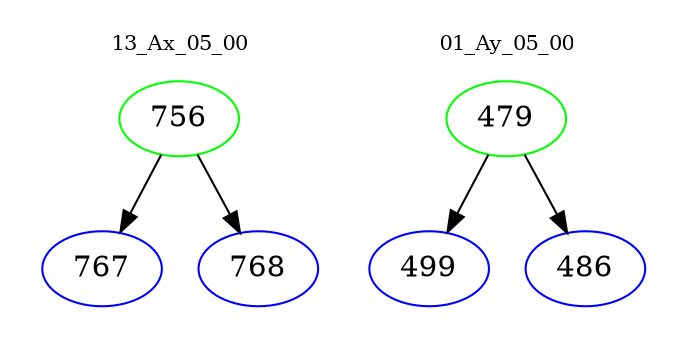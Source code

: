 digraph{
subgraph cluster_0 {
color = white
label = "13_Ax_05_00";
fontsize=10;
T0_756 [label="756", color="green"]
T0_756 -> T0_767 [color="black"]
T0_767 [label="767", color="blue"]
T0_756 -> T0_768 [color="black"]
T0_768 [label="768", color="blue"]
}
subgraph cluster_1 {
color = white
label = "01_Ay_05_00";
fontsize=10;
T1_479 [label="479", color="green"]
T1_479 -> T1_499 [color="black"]
T1_499 [label="499", color="blue"]
T1_479 -> T1_486 [color="black"]
T1_486 [label="486", color="blue"]
}
}
